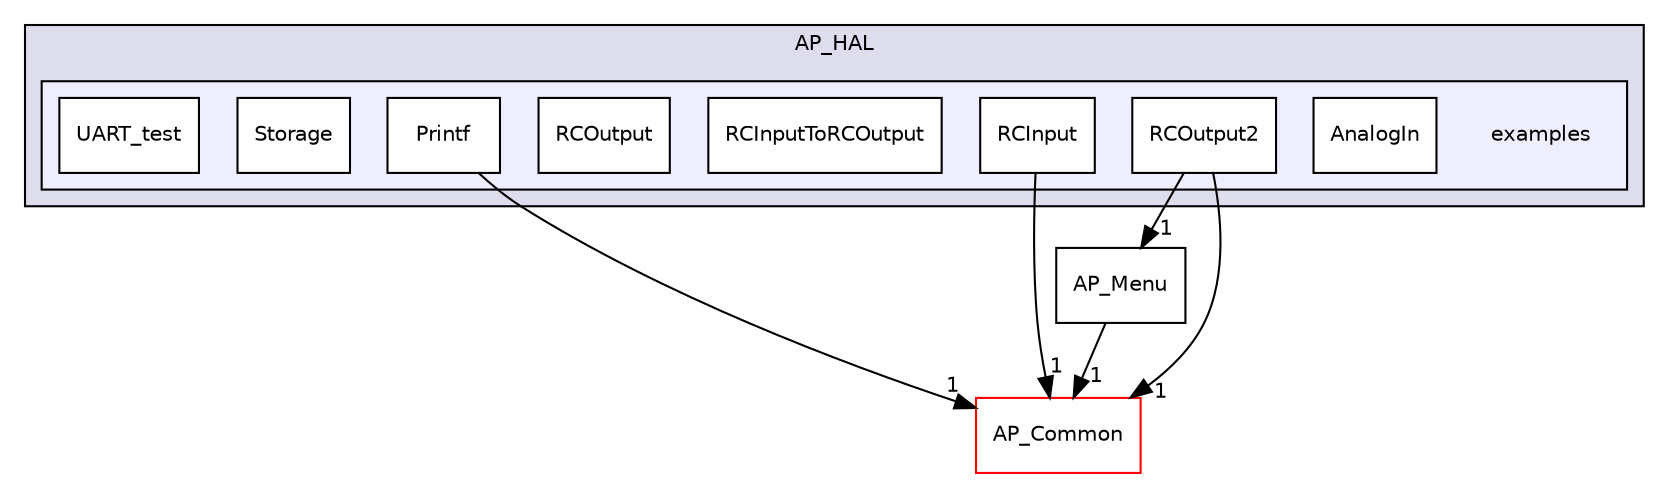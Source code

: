 digraph "libraries/AP_HAL/examples" {
  compound=true
  node [ fontsize="10", fontname="Helvetica"];
  edge [ labelfontsize="10", labelfontname="Helvetica"];
  subgraph clusterdir_1cbc10423b2512b31103883361e0123b {
    graph [ bgcolor="#ddddee", pencolor="black", label="AP_HAL" fontname="Helvetica", fontsize="10", URL="dir_1cbc10423b2512b31103883361e0123b.html"]
  subgraph clusterdir_f7f5157e56f55124705528a97fcdff61 {
    graph [ bgcolor="#eeeeff", pencolor="black", label="" URL="dir_f7f5157e56f55124705528a97fcdff61.html"];
    dir_f7f5157e56f55124705528a97fcdff61 [shape=plaintext label="examples"];
    dir_6488de7c24c75e66a26dc394cb04710d [shape=box label="AnalogIn" color="black" fillcolor="white" style="filled" URL="dir_6488de7c24c75e66a26dc394cb04710d.html"];
    dir_aca988a577dc1d0948e483110b608925 [shape=box label="Printf" color="black" fillcolor="white" style="filled" URL="dir_aca988a577dc1d0948e483110b608925.html"];
    dir_ba2f949c0bc585a8db3bb2077c661a11 [shape=box label="RCInput" color="black" fillcolor="white" style="filled" URL="dir_ba2f949c0bc585a8db3bb2077c661a11.html"];
    dir_a7daa5cbb9389e4e6cf23accf9bbbaff [shape=box label="RCInputToRCOutput" color="black" fillcolor="white" style="filled" URL="dir_a7daa5cbb9389e4e6cf23accf9bbbaff.html"];
    dir_2b1c4eab00cbd1ca7bdef6eaab6a8c4f [shape=box label="RCOutput" color="black" fillcolor="white" style="filled" URL="dir_2b1c4eab00cbd1ca7bdef6eaab6a8c4f.html"];
    dir_a3098f49a5814ae33367c55f5227630e [shape=box label="RCOutput2" color="black" fillcolor="white" style="filled" URL="dir_a3098f49a5814ae33367c55f5227630e.html"];
    dir_09440f59fc839aa0c64fd67f42fc8ba0 [shape=box label="Storage" color="black" fillcolor="white" style="filled" URL="dir_09440f59fc839aa0c64fd67f42fc8ba0.html"];
    dir_66c5cbb45a389e52f66bf5647d15ea39 [shape=box label="UART_test" color="black" fillcolor="white" style="filled" URL="dir_66c5cbb45a389e52f66bf5647d15ea39.html"];
  }
  }
  dir_5c7c13415f99a980aec00933a5499141 [shape=box label="AP_Menu" URL="dir_5c7c13415f99a980aec00933a5499141.html"];
  dir_df3f4256615fd4197927a84a019a8bd8 [shape=box label="AP_Common" fillcolor="white" style="filled" color="red" URL="dir_df3f4256615fd4197927a84a019a8bd8.html"];
  dir_5c7c13415f99a980aec00933a5499141->dir_df3f4256615fd4197927a84a019a8bd8 [headlabel="1", labeldistance=1.5 headhref="dir_000107_000036.html"];
  dir_aca988a577dc1d0948e483110b608925->dir_df3f4256615fd4197927a84a019a8bd8 [headlabel="1", labeldistance=1.5 headhref="dir_000065_000036.html"];
  dir_a3098f49a5814ae33367c55f5227630e->dir_5c7c13415f99a980aec00933a5499141 [headlabel="1", labeldistance=1.5 headhref="dir_000071_000107.html"];
  dir_a3098f49a5814ae33367c55f5227630e->dir_df3f4256615fd4197927a84a019a8bd8 [headlabel="1", labeldistance=1.5 headhref="dir_000071_000036.html"];
  dir_ba2f949c0bc585a8db3bb2077c661a11->dir_df3f4256615fd4197927a84a019a8bd8 [headlabel="1", labeldistance=1.5 headhref="dir_000066_000036.html"];
}

